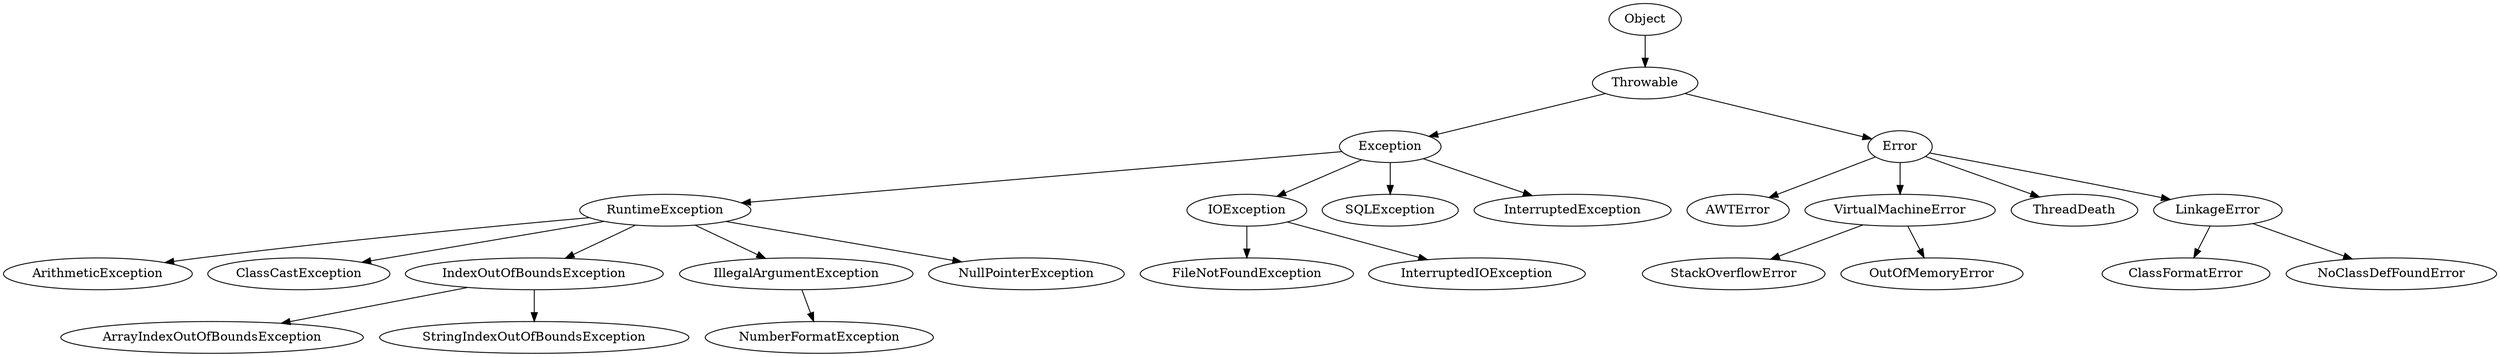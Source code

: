 digraph G {
    Object -> Throwable;
    Throwable -> Exception;
    Throwable -> Error;
    Exception -> RuntimeException;
    Exception -> IOException;
    IOException -> FileNotFoundException;
    IOException -> InterruptedIOException;
    RuntimeException -> ArithmeticException;
    RuntimeException -> ClassCastException;
    RuntimeException -> IndexOutOfBoundsException;
    IndexOutOfBoundsException -> ArrayIndexOutOfBoundsException;
    IndexOutOfBoundsException -> StringIndexOutOfBoundsException

    RuntimeException -> IllegalArgumentException;
    IllegalArgumentException -> NumberFormatException;
    RuntimeException -> NullPointerException;

    Exception -> SQLException;
    Exception -> InterruptedException;

    Error -> AWTError;
    Error -> VirtualMachineError;
    Error -> ThreadDeath;
    Error -> LinkageError;
    LinkageError -> ClassFormatError;
    LinkageError -> NoClassDefFoundError;
    VirtualMachineError -> StackOverflowError;
    VirtualMachineError -> OutOfMemoryError;
}